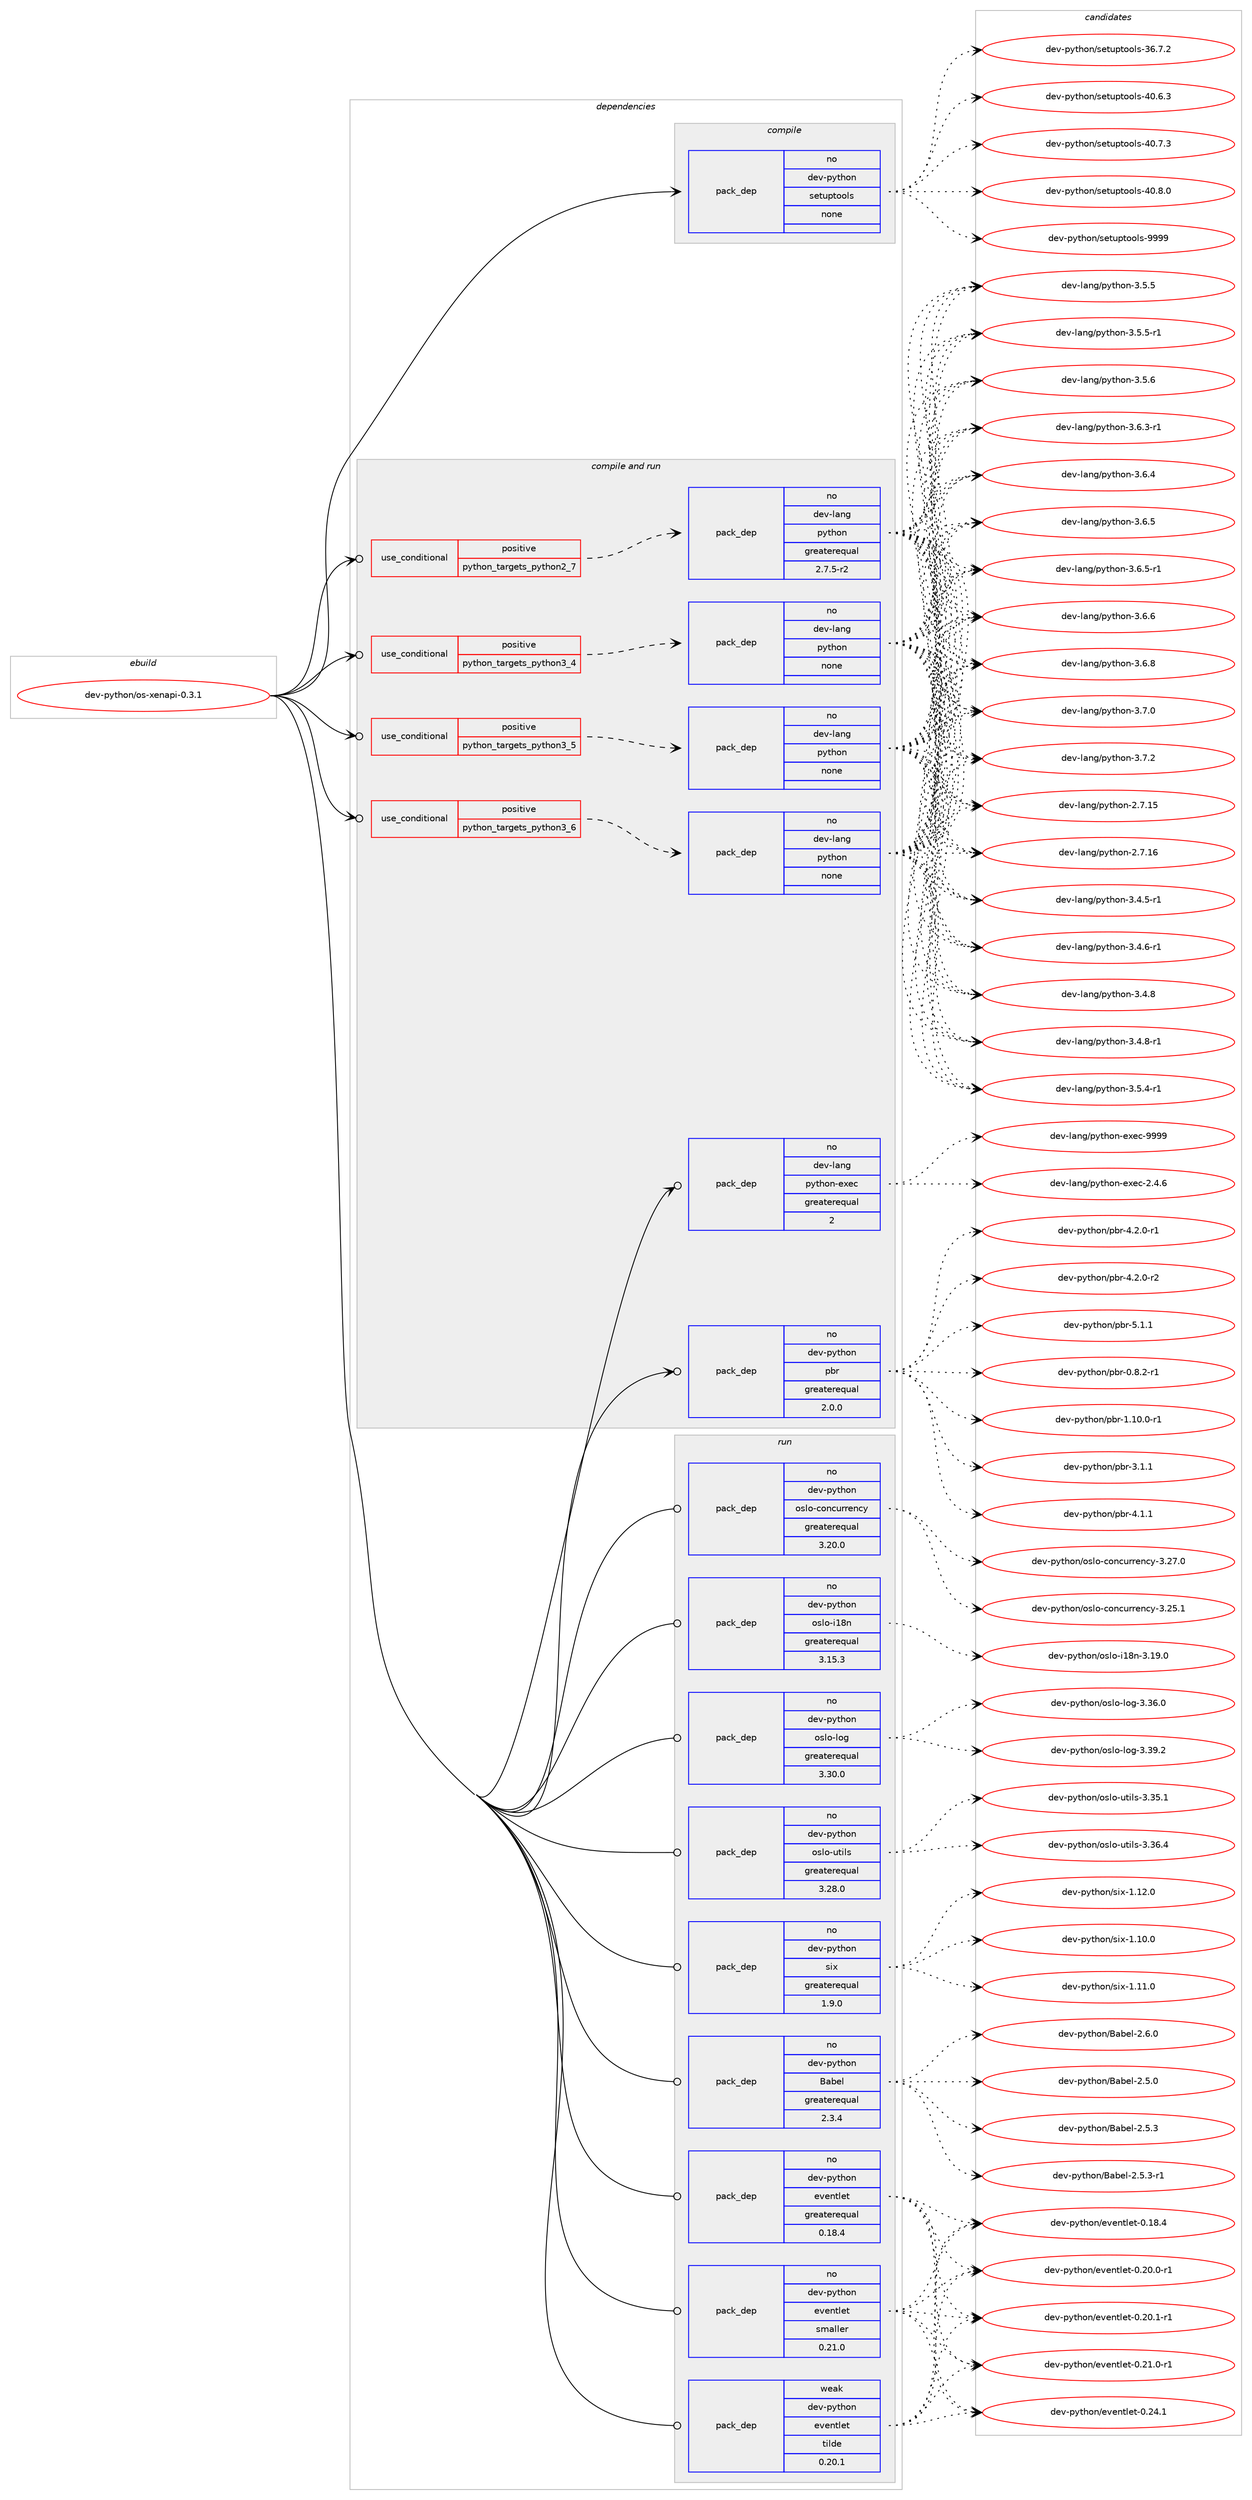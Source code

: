digraph prolog {

# *************
# Graph options
# *************

newrank=true;
concentrate=true;
compound=true;
graph [rankdir=LR,fontname=Helvetica,fontsize=10,ranksep=1.5];#, ranksep=2.5, nodesep=0.2];
edge  [arrowhead=vee];
node  [fontname=Helvetica,fontsize=10];

# **********
# The ebuild
# **********

subgraph cluster_leftcol {
color=gray;
rank=same;
label=<<i>ebuild</i>>;
id [label="dev-python/os-xenapi-0.3.1", color=red, width=4, href="../dev-python/os-xenapi-0.3.1.svg"];
}

# ****************
# The dependencies
# ****************

subgraph cluster_midcol {
color=gray;
label=<<i>dependencies</i>>;
subgraph cluster_compile {
fillcolor="#eeeeee";
style=filled;
label=<<i>compile</i>>;
subgraph pack1020521 {
dependency1422450 [label=<<TABLE BORDER="0" CELLBORDER="1" CELLSPACING="0" CELLPADDING="4" WIDTH="220"><TR><TD ROWSPAN="6" CELLPADDING="30">pack_dep</TD></TR><TR><TD WIDTH="110">no</TD></TR><TR><TD>dev-python</TD></TR><TR><TD>setuptools</TD></TR><TR><TD>none</TD></TR><TR><TD></TD></TR></TABLE>>, shape=none, color=blue];
}
id:e -> dependency1422450:w [weight=20,style="solid",arrowhead="vee"];
}
subgraph cluster_compileandrun {
fillcolor="#eeeeee";
style=filled;
label=<<i>compile and run</i>>;
subgraph cond378652 {
dependency1422451 [label=<<TABLE BORDER="0" CELLBORDER="1" CELLSPACING="0" CELLPADDING="4"><TR><TD ROWSPAN="3" CELLPADDING="10">use_conditional</TD></TR><TR><TD>positive</TD></TR><TR><TD>python_targets_python2_7</TD></TR></TABLE>>, shape=none, color=red];
subgraph pack1020522 {
dependency1422452 [label=<<TABLE BORDER="0" CELLBORDER="1" CELLSPACING="0" CELLPADDING="4" WIDTH="220"><TR><TD ROWSPAN="6" CELLPADDING="30">pack_dep</TD></TR><TR><TD WIDTH="110">no</TD></TR><TR><TD>dev-lang</TD></TR><TR><TD>python</TD></TR><TR><TD>greaterequal</TD></TR><TR><TD>2.7.5-r2</TD></TR></TABLE>>, shape=none, color=blue];
}
dependency1422451:e -> dependency1422452:w [weight=20,style="dashed",arrowhead="vee"];
}
id:e -> dependency1422451:w [weight=20,style="solid",arrowhead="odotvee"];
subgraph cond378653 {
dependency1422453 [label=<<TABLE BORDER="0" CELLBORDER="1" CELLSPACING="0" CELLPADDING="4"><TR><TD ROWSPAN="3" CELLPADDING="10">use_conditional</TD></TR><TR><TD>positive</TD></TR><TR><TD>python_targets_python3_4</TD></TR></TABLE>>, shape=none, color=red];
subgraph pack1020523 {
dependency1422454 [label=<<TABLE BORDER="0" CELLBORDER="1" CELLSPACING="0" CELLPADDING="4" WIDTH="220"><TR><TD ROWSPAN="6" CELLPADDING="30">pack_dep</TD></TR><TR><TD WIDTH="110">no</TD></TR><TR><TD>dev-lang</TD></TR><TR><TD>python</TD></TR><TR><TD>none</TD></TR><TR><TD></TD></TR></TABLE>>, shape=none, color=blue];
}
dependency1422453:e -> dependency1422454:w [weight=20,style="dashed",arrowhead="vee"];
}
id:e -> dependency1422453:w [weight=20,style="solid",arrowhead="odotvee"];
subgraph cond378654 {
dependency1422455 [label=<<TABLE BORDER="0" CELLBORDER="1" CELLSPACING="0" CELLPADDING="4"><TR><TD ROWSPAN="3" CELLPADDING="10">use_conditional</TD></TR><TR><TD>positive</TD></TR><TR><TD>python_targets_python3_5</TD></TR></TABLE>>, shape=none, color=red];
subgraph pack1020524 {
dependency1422456 [label=<<TABLE BORDER="0" CELLBORDER="1" CELLSPACING="0" CELLPADDING="4" WIDTH="220"><TR><TD ROWSPAN="6" CELLPADDING="30">pack_dep</TD></TR><TR><TD WIDTH="110">no</TD></TR><TR><TD>dev-lang</TD></TR><TR><TD>python</TD></TR><TR><TD>none</TD></TR><TR><TD></TD></TR></TABLE>>, shape=none, color=blue];
}
dependency1422455:e -> dependency1422456:w [weight=20,style="dashed",arrowhead="vee"];
}
id:e -> dependency1422455:w [weight=20,style="solid",arrowhead="odotvee"];
subgraph cond378655 {
dependency1422457 [label=<<TABLE BORDER="0" CELLBORDER="1" CELLSPACING="0" CELLPADDING="4"><TR><TD ROWSPAN="3" CELLPADDING="10">use_conditional</TD></TR><TR><TD>positive</TD></TR><TR><TD>python_targets_python3_6</TD></TR></TABLE>>, shape=none, color=red];
subgraph pack1020525 {
dependency1422458 [label=<<TABLE BORDER="0" CELLBORDER="1" CELLSPACING="0" CELLPADDING="4" WIDTH="220"><TR><TD ROWSPAN="6" CELLPADDING="30">pack_dep</TD></TR><TR><TD WIDTH="110">no</TD></TR><TR><TD>dev-lang</TD></TR><TR><TD>python</TD></TR><TR><TD>none</TD></TR><TR><TD></TD></TR></TABLE>>, shape=none, color=blue];
}
dependency1422457:e -> dependency1422458:w [weight=20,style="dashed",arrowhead="vee"];
}
id:e -> dependency1422457:w [weight=20,style="solid",arrowhead="odotvee"];
subgraph pack1020526 {
dependency1422459 [label=<<TABLE BORDER="0" CELLBORDER="1" CELLSPACING="0" CELLPADDING="4" WIDTH="220"><TR><TD ROWSPAN="6" CELLPADDING="30">pack_dep</TD></TR><TR><TD WIDTH="110">no</TD></TR><TR><TD>dev-lang</TD></TR><TR><TD>python-exec</TD></TR><TR><TD>greaterequal</TD></TR><TR><TD>2</TD></TR></TABLE>>, shape=none, color=blue];
}
id:e -> dependency1422459:w [weight=20,style="solid",arrowhead="odotvee"];
subgraph pack1020527 {
dependency1422460 [label=<<TABLE BORDER="0" CELLBORDER="1" CELLSPACING="0" CELLPADDING="4" WIDTH="220"><TR><TD ROWSPAN="6" CELLPADDING="30">pack_dep</TD></TR><TR><TD WIDTH="110">no</TD></TR><TR><TD>dev-python</TD></TR><TR><TD>pbr</TD></TR><TR><TD>greaterequal</TD></TR><TR><TD>2.0.0</TD></TR></TABLE>>, shape=none, color=blue];
}
id:e -> dependency1422460:w [weight=20,style="solid",arrowhead="odotvee"];
}
subgraph cluster_run {
fillcolor="#eeeeee";
style=filled;
label=<<i>run</i>>;
subgraph pack1020528 {
dependency1422461 [label=<<TABLE BORDER="0" CELLBORDER="1" CELLSPACING="0" CELLPADDING="4" WIDTH="220"><TR><TD ROWSPAN="6" CELLPADDING="30">pack_dep</TD></TR><TR><TD WIDTH="110">no</TD></TR><TR><TD>dev-python</TD></TR><TR><TD>Babel</TD></TR><TR><TD>greaterequal</TD></TR><TR><TD>2.3.4</TD></TR></TABLE>>, shape=none, color=blue];
}
id:e -> dependency1422461:w [weight=20,style="solid",arrowhead="odot"];
subgraph pack1020529 {
dependency1422462 [label=<<TABLE BORDER="0" CELLBORDER="1" CELLSPACING="0" CELLPADDING="4" WIDTH="220"><TR><TD ROWSPAN="6" CELLPADDING="30">pack_dep</TD></TR><TR><TD WIDTH="110">no</TD></TR><TR><TD>dev-python</TD></TR><TR><TD>eventlet</TD></TR><TR><TD>greaterequal</TD></TR><TR><TD>0.18.4</TD></TR></TABLE>>, shape=none, color=blue];
}
id:e -> dependency1422462:w [weight=20,style="solid",arrowhead="odot"];
subgraph pack1020530 {
dependency1422463 [label=<<TABLE BORDER="0" CELLBORDER="1" CELLSPACING="0" CELLPADDING="4" WIDTH="220"><TR><TD ROWSPAN="6" CELLPADDING="30">pack_dep</TD></TR><TR><TD WIDTH="110">no</TD></TR><TR><TD>dev-python</TD></TR><TR><TD>eventlet</TD></TR><TR><TD>smaller</TD></TR><TR><TD>0.21.0</TD></TR></TABLE>>, shape=none, color=blue];
}
id:e -> dependency1422463:w [weight=20,style="solid",arrowhead="odot"];
subgraph pack1020531 {
dependency1422464 [label=<<TABLE BORDER="0" CELLBORDER="1" CELLSPACING="0" CELLPADDING="4" WIDTH="220"><TR><TD ROWSPAN="6" CELLPADDING="30">pack_dep</TD></TR><TR><TD WIDTH="110">no</TD></TR><TR><TD>dev-python</TD></TR><TR><TD>oslo-concurrency</TD></TR><TR><TD>greaterequal</TD></TR><TR><TD>3.20.0</TD></TR></TABLE>>, shape=none, color=blue];
}
id:e -> dependency1422464:w [weight=20,style="solid",arrowhead="odot"];
subgraph pack1020532 {
dependency1422465 [label=<<TABLE BORDER="0" CELLBORDER="1" CELLSPACING="0" CELLPADDING="4" WIDTH="220"><TR><TD ROWSPAN="6" CELLPADDING="30">pack_dep</TD></TR><TR><TD WIDTH="110">no</TD></TR><TR><TD>dev-python</TD></TR><TR><TD>oslo-i18n</TD></TR><TR><TD>greaterequal</TD></TR><TR><TD>3.15.3</TD></TR></TABLE>>, shape=none, color=blue];
}
id:e -> dependency1422465:w [weight=20,style="solid",arrowhead="odot"];
subgraph pack1020533 {
dependency1422466 [label=<<TABLE BORDER="0" CELLBORDER="1" CELLSPACING="0" CELLPADDING="4" WIDTH="220"><TR><TD ROWSPAN="6" CELLPADDING="30">pack_dep</TD></TR><TR><TD WIDTH="110">no</TD></TR><TR><TD>dev-python</TD></TR><TR><TD>oslo-log</TD></TR><TR><TD>greaterequal</TD></TR><TR><TD>3.30.0</TD></TR></TABLE>>, shape=none, color=blue];
}
id:e -> dependency1422466:w [weight=20,style="solid",arrowhead="odot"];
subgraph pack1020534 {
dependency1422467 [label=<<TABLE BORDER="0" CELLBORDER="1" CELLSPACING="0" CELLPADDING="4" WIDTH="220"><TR><TD ROWSPAN="6" CELLPADDING="30">pack_dep</TD></TR><TR><TD WIDTH="110">no</TD></TR><TR><TD>dev-python</TD></TR><TR><TD>oslo-utils</TD></TR><TR><TD>greaterequal</TD></TR><TR><TD>3.28.0</TD></TR></TABLE>>, shape=none, color=blue];
}
id:e -> dependency1422467:w [weight=20,style="solid",arrowhead="odot"];
subgraph pack1020535 {
dependency1422468 [label=<<TABLE BORDER="0" CELLBORDER="1" CELLSPACING="0" CELLPADDING="4" WIDTH="220"><TR><TD ROWSPAN="6" CELLPADDING="30">pack_dep</TD></TR><TR><TD WIDTH="110">no</TD></TR><TR><TD>dev-python</TD></TR><TR><TD>six</TD></TR><TR><TD>greaterequal</TD></TR><TR><TD>1.9.0</TD></TR></TABLE>>, shape=none, color=blue];
}
id:e -> dependency1422468:w [weight=20,style="solid",arrowhead="odot"];
subgraph pack1020536 {
dependency1422469 [label=<<TABLE BORDER="0" CELLBORDER="1" CELLSPACING="0" CELLPADDING="4" WIDTH="220"><TR><TD ROWSPAN="6" CELLPADDING="30">pack_dep</TD></TR><TR><TD WIDTH="110">weak</TD></TR><TR><TD>dev-python</TD></TR><TR><TD>eventlet</TD></TR><TR><TD>tilde</TD></TR><TR><TD>0.20.1</TD></TR></TABLE>>, shape=none, color=blue];
}
id:e -> dependency1422469:w [weight=20,style="solid",arrowhead="odot"];
}
}

# **************
# The candidates
# **************

subgraph cluster_choices {
rank=same;
color=gray;
label=<<i>candidates</i>>;

subgraph choice1020521 {
color=black;
nodesep=1;
choice100101118451121211161041111104711510111611711211611111110811545515446554650 [label="dev-python/setuptools-36.7.2", color=red, width=4,href="../dev-python/setuptools-36.7.2.svg"];
choice100101118451121211161041111104711510111611711211611111110811545524846544651 [label="dev-python/setuptools-40.6.3", color=red, width=4,href="../dev-python/setuptools-40.6.3.svg"];
choice100101118451121211161041111104711510111611711211611111110811545524846554651 [label="dev-python/setuptools-40.7.3", color=red, width=4,href="../dev-python/setuptools-40.7.3.svg"];
choice100101118451121211161041111104711510111611711211611111110811545524846564648 [label="dev-python/setuptools-40.8.0", color=red, width=4,href="../dev-python/setuptools-40.8.0.svg"];
choice10010111845112121116104111110471151011161171121161111111081154557575757 [label="dev-python/setuptools-9999", color=red, width=4,href="../dev-python/setuptools-9999.svg"];
dependency1422450:e -> choice100101118451121211161041111104711510111611711211611111110811545515446554650:w [style=dotted,weight="100"];
dependency1422450:e -> choice100101118451121211161041111104711510111611711211611111110811545524846544651:w [style=dotted,weight="100"];
dependency1422450:e -> choice100101118451121211161041111104711510111611711211611111110811545524846554651:w [style=dotted,weight="100"];
dependency1422450:e -> choice100101118451121211161041111104711510111611711211611111110811545524846564648:w [style=dotted,weight="100"];
dependency1422450:e -> choice10010111845112121116104111110471151011161171121161111111081154557575757:w [style=dotted,weight="100"];
}
subgraph choice1020522 {
color=black;
nodesep=1;
choice10010111845108971101034711212111610411111045504655464953 [label="dev-lang/python-2.7.15", color=red, width=4,href="../dev-lang/python-2.7.15.svg"];
choice10010111845108971101034711212111610411111045504655464954 [label="dev-lang/python-2.7.16", color=red, width=4,href="../dev-lang/python-2.7.16.svg"];
choice1001011184510897110103471121211161041111104551465246534511449 [label="dev-lang/python-3.4.5-r1", color=red, width=4,href="../dev-lang/python-3.4.5-r1.svg"];
choice1001011184510897110103471121211161041111104551465246544511449 [label="dev-lang/python-3.4.6-r1", color=red, width=4,href="../dev-lang/python-3.4.6-r1.svg"];
choice100101118451089711010347112121116104111110455146524656 [label="dev-lang/python-3.4.8", color=red, width=4,href="../dev-lang/python-3.4.8.svg"];
choice1001011184510897110103471121211161041111104551465246564511449 [label="dev-lang/python-3.4.8-r1", color=red, width=4,href="../dev-lang/python-3.4.8-r1.svg"];
choice1001011184510897110103471121211161041111104551465346524511449 [label="dev-lang/python-3.5.4-r1", color=red, width=4,href="../dev-lang/python-3.5.4-r1.svg"];
choice100101118451089711010347112121116104111110455146534653 [label="dev-lang/python-3.5.5", color=red, width=4,href="../dev-lang/python-3.5.5.svg"];
choice1001011184510897110103471121211161041111104551465346534511449 [label="dev-lang/python-3.5.5-r1", color=red, width=4,href="../dev-lang/python-3.5.5-r1.svg"];
choice100101118451089711010347112121116104111110455146534654 [label="dev-lang/python-3.5.6", color=red, width=4,href="../dev-lang/python-3.5.6.svg"];
choice1001011184510897110103471121211161041111104551465446514511449 [label="dev-lang/python-3.6.3-r1", color=red, width=4,href="../dev-lang/python-3.6.3-r1.svg"];
choice100101118451089711010347112121116104111110455146544652 [label="dev-lang/python-3.6.4", color=red, width=4,href="../dev-lang/python-3.6.4.svg"];
choice100101118451089711010347112121116104111110455146544653 [label="dev-lang/python-3.6.5", color=red, width=4,href="../dev-lang/python-3.6.5.svg"];
choice1001011184510897110103471121211161041111104551465446534511449 [label="dev-lang/python-3.6.5-r1", color=red, width=4,href="../dev-lang/python-3.6.5-r1.svg"];
choice100101118451089711010347112121116104111110455146544654 [label="dev-lang/python-3.6.6", color=red, width=4,href="../dev-lang/python-3.6.6.svg"];
choice100101118451089711010347112121116104111110455146544656 [label="dev-lang/python-3.6.8", color=red, width=4,href="../dev-lang/python-3.6.8.svg"];
choice100101118451089711010347112121116104111110455146554648 [label="dev-lang/python-3.7.0", color=red, width=4,href="../dev-lang/python-3.7.0.svg"];
choice100101118451089711010347112121116104111110455146554650 [label="dev-lang/python-3.7.2", color=red, width=4,href="../dev-lang/python-3.7.2.svg"];
dependency1422452:e -> choice10010111845108971101034711212111610411111045504655464953:w [style=dotted,weight="100"];
dependency1422452:e -> choice10010111845108971101034711212111610411111045504655464954:w [style=dotted,weight="100"];
dependency1422452:e -> choice1001011184510897110103471121211161041111104551465246534511449:w [style=dotted,weight="100"];
dependency1422452:e -> choice1001011184510897110103471121211161041111104551465246544511449:w [style=dotted,weight="100"];
dependency1422452:e -> choice100101118451089711010347112121116104111110455146524656:w [style=dotted,weight="100"];
dependency1422452:e -> choice1001011184510897110103471121211161041111104551465246564511449:w [style=dotted,weight="100"];
dependency1422452:e -> choice1001011184510897110103471121211161041111104551465346524511449:w [style=dotted,weight="100"];
dependency1422452:e -> choice100101118451089711010347112121116104111110455146534653:w [style=dotted,weight="100"];
dependency1422452:e -> choice1001011184510897110103471121211161041111104551465346534511449:w [style=dotted,weight="100"];
dependency1422452:e -> choice100101118451089711010347112121116104111110455146534654:w [style=dotted,weight="100"];
dependency1422452:e -> choice1001011184510897110103471121211161041111104551465446514511449:w [style=dotted,weight="100"];
dependency1422452:e -> choice100101118451089711010347112121116104111110455146544652:w [style=dotted,weight="100"];
dependency1422452:e -> choice100101118451089711010347112121116104111110455146544653:w [style=dotted,weight="100"];
dependency1422452:e -> choice1001011184510897110103471121211161041111104551465446534511449:w [style=dotted,weight="100"];
dependency1422452:e -> choice100101118451089711010347112121116104111110455146544654:w [style=dotted,weight="100"];
dependency1422452:e -> choice100101118451089711010347112121116104111110455146544656:w [style=dotted,weight="100"];
dependency1422452:e -> choice100101118451089711010347112121116104111110455146554648:w [style=dotted,weight="100"];
dependency1422452:e -> choice100101118451089711010347112121116104111110455146554650:w [style=dotted,weight="100"];
}
subgraph choice1020523 {
color=black;
nodesep=1;
choice10010111845108971101034711212111610411111045504655464953 [label="dev-lang/python-2.7.15", color=red, width=4,href="../dev-lang/python-2.7.15.svg"];
choice10010111845108971101034711212111610411111045504655464954 [label="dev-lang/python-2.7.16", color=red, width=4,href="../dev-lang/python-2.7.16.svg"];
choice1001011184510897110103471121211161041111104551465246534511449 [label="dev-lang/python-3.4.5-r1", color=red, width=4,href="../dev-lang/python-3.4.5-r1.svg"];
choice1001011184510897110103471121211161041111104551465246544511449 [label="dev-lang/python-3.4.6-r1", color=red, width=4,href="../dev-lang/python-3.4.6-r1.svg"];
choice100101118451089711010347112121116104111110455146524656 [label="dev-lang/python-3.4.8", color=red, width=4,href="../dev-lang/python-3.4.8.svg"];
choice1001011184510897110103471121211161041111104551465246564511449 [label="dev-lang/python-3.4.8-r1", color=red, width=4,href="../dev-lang/python-3.4.8-r1.svg"];
choice1001011184510897110103471121211161041111104551465346524511449 [label="dev-lang/python-3.5.4-r1", color=red, width=4,href="../dev-lang/python-3.5.4-r1.svg"];
choice100101118451089711010347112121116104111110455146534653 [label="dev-lang/python-3.5.5", color=red, width=4,href="../dev-lang/python-3.5.5.svg"];
choice1001011184510897110103471121211161041111104551465346534511449 [label="dev-lang/python-3.5.5-r1", color=red, width=4,href="../dev-lang/python-3.5.5-r1.svg"];
choice100101118451089711010347112121116104111110455146534654 [label="dev-lang/python-3.5.6", color=red, width=4,href="../dev-lang/python-3.5.6.svg"];
choice1001011184510897110103471121211161041111104551465446514511449 [label="dev-lang/python-3.6.3-r1", color=red, width=4,href="../dev-lang/python-3.6.3-r1.svg"];
choice100101118451089711010347112121116104111110455146544652 [label="dev-lang/python-3.6.4", color=red, width=4,href="../dev-lang/python-3.6.4.svg"];
choice100101118451089711010347112121116104111110455146544653 [label="dev-lang/python-3.6.5", color=red, width=4,href="../dev-lang/python-3.6.5.svg"];
choice1001011184510897110103471121211161041111104551465446534511449 [label="dev-lang/python-3.6.5-r1", color=red, width=4,href="../dev-lang/python-3.6.5-r1.svg"];
choice100101118451089711010347112121116104111110455146544654 [label="dev-lang/python-3.6.6", color=red, width=4,href="../dev-lang/python-3.6.6.svg"];
choice100101118451089711010347112121116104111110455146544656 [label="dev-lang/python-3.6.8", color=red, width=4,href="../dev-lang/python-3.6.8.svg"];
choice100101118451089711010347112121116104111110455146554648 [label="dev-lang/python-3.7.0", color=red, width=4,href="../dev-lang/python-3.7.0.svg"];
choice100101118451089711010347112121116104111110455146554650 [label="dev-lang/python-3.7.2", color=red, width=4,href="../dev-lang/python-3.7.2.svg"];
dependency1422454:e -> choice10010111845108971101034711212111610411111045504655464953:w [style=dotted,weight="100"];
dependency1422454:e -> choice10010111845108971101034711212111610411111045504655464954:w [style=dotted,weight="100"];
dependency1422454:e -> choice1001011184510897110103471121211161041111104551465246534511449:w [style=dotted,weight="100"];
dependency1422454:e -> choice1001011184510897110103471121211161041111104551465246544511449:w [style=dotted,weight="100"];
dependency1422454:e -> choice100101118451089711010347112121116104111110455146524656:w [style=dotted,weight="100"];
dependency1422454:e -> choice1001011184510897110103471121211161041111104551465246564511449:w [style=dotted,weight="100"];
dependency1422454:e -> choice1001011184510897110103471121211161041111104551465346524511449:w [style=dotted,weight="100"];
dependency1422454:e -> choice100101118451089711010347112121116104111110455146534653:w [style=dotted,weight="100"];
dependency1422454:e -> choice1001011184510897110103471121211161041111104551465346534511449:w [style=dotted,weight="100"];
dependency1422454:e -> choice100101118451089711010347112121116104111110455146534654:w [style=dotted,weight="100"];
dependency1422454:e -> choice1001011184510897110103471121211161041111104551465446514511449:w [style=dotted,weight="100"];
dependency1422454:e -> choice100101118451089711010347112121116104111110455146544652:w [style=dotted,weight="100"];
dependency1422454:e -> choice100101118451089711010347112121116104111110455146544653:w [style=dotted,weight="100"];
dependency1422454:e -> choice1001011184510897110103471121211161041111104551465446534511449:w [style=dotted,weight="100"];
dependency1422454:e -> choice100101118451089711010347112121116104111110455146544654:w [style=dotted,weight="100"];
dependency1422454:e -> choice100101118451089711010347112121116104111110455146544656:w [style=dotted,weight="100"];
dependency1422454:e -> choice100101118451089711010347112121116104111110455146554648:w [style=dotted,weight="100"];
dependency1422454:e -> choice100101118451089711010347112121116104111110455146554650:w [style=dotted,weight="100"];
}
subgraph choice1020524 {
color=black;
nodesep=1;
choice10010111845108971101034711212111610411111045504655464953 [label="dev-lang/python-2.7.15", color=red, width=4,href="../dev-lang/python-2.7.15.svg"];
choice10010111845108971101034711212111610411111045504655464954 [label="dev-lang/python-2.7.16", color=red, width=4,href="../dev-lang/python-2.7.16.svg"];
choice1001011184510897110103471121211161041111104551465246534511449 [label="dev-lang/python-3.4.5-r1", color=red, width=4,href="../dev-lang/python-3.4.5-r1.svg"];
choice1001011184510897110103471121211161041111104551465246544511449 [label="dev-lang/python-3.4.6-r1", color=red, width=4,href="../dev-lang/python-3.4.6-r1.svg"];
choice100101118451089711010347112121116104111110455146524656 [label="dev-lang/python-3.4.8", color=red, width=4,href="../dev-lang/python-3.4.8.svg"];
choice1001011184510897110103471121211161041111104551465246564511449 [label="dev-lang/python-3.4.8-r1", color=red, width=4,href="../dev-lang/python-3.4.8-r1.svg"];
choice1001011184510897110103471121211161041111104551465346524511449 [label="dev-lang/python-3.5.4-r1", color=red, width=4,href="../dev-lang/python-3.5.4-r1.svg"];
choice100101118451089711010347112121116104111110455146534653 [label="dev-lang/python-3.5.5", color=red, width=4,href="../dev-lang/python-3.5.5.svg"];
choice1001011184510897110103471121211161041111104551465346534511449 [label="dev-lang/python-3.5.5-r1", color=red, width=4,href="../dev-lang/python-3.5.5-r1.svg"];
choice100101118451089711010347112121116104111110455146534654 [label="dev-lang/python-3.5.6", color=red, width=4,href="../dev-lang/python-3.5.6.svg"];
choice1001011184510897110103471121211161041111104551465446514511449 [label="dev-lang/python-3.6.3-r1", color=red, width=4,href="../dev-lang/python-3.6.3-r1.svg"];
choice100101118451089711010347112121116104111110455146544652 [label="dev-lang/python-3.6.4", color=red, width=4,href="../dev-lang/python-3.6.4.svg"];
choice100101118451089711010347112121116104111110455146544653 [label="dev-lang/python-3.6.5", color=red, width=4,href="../dev-lang/python-3.6.5.svg"];
choice1001011184510897110103471121211161041111104551465446534511449 [label="dev-lang/python-3.6.5-r1", color=red, width=4,href="../dev-lang/python-3.6.5-r1.svg"];
choice100101118451089711010347112121116104111110455146544654 [label="dev-lang/python-3.6.6", color=red, width=4,href="../dev-lang/python-3.6.6.svg"];
choice100101118451089711010347112121116104111110455146544656 [label="dev-lang/python-3.6.8", color=red, width=4,href="../dev-lang/python-3.6.8.svg"];
choice100101118451089711010347112121116104111110455146554648 [label="dev-lang/python-3.7.0", color=red, width=4,href="../dev-lang/python-3.7.0.svg"];
choice100101118451089711010347112121116104111110455146554650 [label="dev-lang/python-3.7.2", color=red, width=4,href="../dev-lang/python-3.7.2.svg"];
dependency1422456:e -> choice10010111845108971101034711212111610411111045504655464953:w [style=dotted,weight="100"];
dependency1422456:e -> choice10010111845108971101034711212111610411111045504655464954:w [style=dotted,weight="100"];
dependency1422456:e -> choice1001011184510897110103471121211161041111104551465246534511449:w [style=dotted,weight="100"];
dependency1422456:e -> choice1001011184510897110103471121211161041111104551465246544511449:w [style=dotted,weight="100"];
dependency1422456:e -> choice100101118451089711010347112121116104111110455146524656:w [style=dotted,weight="100"];
dependency1422456:e -> choice1001011184510897110103471121211161041111104551465246564511449:w [style=dotted,weight="100"];
dependency1422456:e -> choice1001011184510897110103471121211161041111104551465346524511449:w [style=dotted,weight="100"];
dependency1422456:e -> choice100101118451089711010347112121116104111110455146534653:w [style=dotted,weight="100"];
dependency1422456:e -> choice1001011184510897110103471121211161041111104551465346534511449:w [style=dotted,weight="100"];
dependency1422456:e -> choice100101118451089711010347112121116104111110455146534654:w [style=dotted,weight="100"];
dependency1422456:e -> choice1001011184510897110103471121211161041111104551465446514511449:w [style=dotted,weight="100"];
dependency1422456:e -> choice100101118451089711010347112121116104111110455146544652:w [style=dotted,weight="100"];
dependency1422456:e -> choice100101118451089711010347112121116104111110455146544653:w [style=dotted,weight="100"];
dependency1422456:e -> choice1001011184510897110103471121211161041111104551465446534511449:w [style=dotted,weight="100"];
dependency1422456:e -> choice100101118451089711010347112121116104111110455146544654:w [style=dotted,weight="100"];
dependency1422456:e -> choice100101118451089711010347112121116104111110455146544656:w [style=dotted,weight="100"];
dependency1422456:e -> choice100101118451089711010347112121116104111110455146554648:w [style=dotted,weight="100"];
dependency1422456:e -> choice100101118451089711010347112121116104111110455146554650:w [style=dotted,weight="100"];
}
subgraph choice1020525 {
color=black;
nodesep=1;
choice10010111845108971101034711212111610411111045504655464953 [label="dev-lang/python-2.7.15", color=red, width=4,href="../dev-lang/python-2.7.15.svg"];
choice10010111845108971101034711212111610411111045504655464954 [label="dev-lang/python-2.7.16", color=red, width=4,href="../dev-lang/python-2.7.16.svg"];
choice1001011184510897110103471121211161041111104551465246534511449 [label="dev-lang/python-3.4.5-r1", color=red, width=4,href="../dev-lang/python-3.4.5-r1.svg"];
choice1001011184510897110103471121211161041111104551465246544511449 [label="dev-lang/python-3.4.6-r1", color=red, width=4,href="../dev-lang/python-3.4.6-r1.svg"];
choice100101118451089711010347112121116104111110455146524656 [label="dev-lang/python-3.4.8", color=red, width=4,href="../dev-lang/python-3.4.8.svg"];
choice1001011184510897110103471121211161041111104551465246564511449 [label="dev-lang/python-3.4.8-r1", color=red, width=4,href="../dev-lang/python-3.4.8-r1.svg"];
choice1001011184510897110103471121211161041111104551465346524511449 [label="dev-lang/python-3.5.4-r1", color=red, width=4,href="../dev-lang/python-3.5.4-r1.svg"];
choice100101118451089711010347112121116104111110455146534653 [label="dev-lang/python-3.5.5", color=red, width=4,href="../dev-lang/python-3.5.5.svg"];
choice1001011184510897110103471121211161041111104551465346534511449 [label="dev-lang/python-3.5.5-r1", color=red, width=4,href="../dev-lang/python-3.5.5-r1.svg"];
choice100101118451089711010347112121116104111110455146534654 [label="dev-lang/python-3.5.6", color=red, width=4,href="../dev-lang/python-3.5.6.svg"];
choice1001011184510897110103471121211161041111104551465446514511449 [label="dev-lang/python-3.6.3-r1", color=red, width=4,href="../dev-lang/python-3.6.3-r1.svg"];
choice100101118451089711010347112121116104111110455146544652 [label="dev-lang/python-3.6.4", color=red, width=4,href="../dev-lang/python-3.6.4.svg"];
choice100101118451089711010347112121116104111110455146544653 [label="dev-lang/python-3.6.5", color=red, width=4,href="../dev-lang/python-3.6.5.svg"];
choice1001011184510897110103471121211161041111104551465446534511449 [label="dev-lang/python-3.6.5-r1", color=red, width=4,href="../dev-lang/python-3.6.5-r1.svg"];
choice100101118451089711010347112121116104111110455146544654 [label="dev-lang/python-3.6.6", color=red, width=4,href="../dev-lang/python-3.6.6.svg"];
choice100101118451089711010347112121116104111110455146544656 [label="dev-lang/python-3.6.8", color=red, width=4,href="../dev-lang/python-3.6.8.svg"];
choice100101118451089711010347112121116104111110455146554648 [label="dev-lang/python-3.7.0", color=red, width=4,href="../dev-lang/python-3.7.0.svg"];
choice100101118451089711010347112121116104111110455146554650 [label="dev-lang/python-3.7.2", color=red, width=4,href="../dev-lang/python-3.7.2.svg"];
dependency1422458:e -> choice10010111845108971101034711212111610411111045504655464953:w [style=dotted,weight="100"];
dependency1422458:e -> choice10010111845108971101034711212111610411111045504655464954:w [style=dotted,weight="100"];
dependency1422458:e -> choice1001011184510897110103471121211161041111104551465246534511449:w [style=dotted,weight="100"];
dependency1422458:e -> choice1001011184510897110103471121211161041111104551465246544511449:w [style=dotted,weight="100"];
dependency1422458:e -> choice100101118451089711010347112121116104111110455146524656:w [style=dotted,weight="100"];
dependency1422458:e -> choice1001011184510897110103471121211161041111104551465246564511449:w [style=dotted,weight="100"];
dependency1422458:e -> choice1001011184510897110103471121211161041111104551465346524511449:w [style=dotted,weight="100"];
dependency1422458:e -> choice100101118451089711010347112121116104111110455146534653:w [style=dotted,weight="100"];
dependency1422458:e -> choice1001011184510897110103471121211161041111104551465346534511449:w [style=dotted,weight="100"];
dependency1422458:e -> choice100101118451089711010347112121116104111110455146534654:w [style=dotted,weight="100"];
dependency1422458:e -> choice1001011184510897110103471121211161041111104551465446514511449:w [style=dotted,weight="100"];
dependency1422458:e -> choice100101118451089711010347112121116104111110455146544652:w [style=dotted,weight="100"];
dependency1422458:e -> choice100101118451089711010347112121116104111110455146544653:w [style=dotted,weight="100"];
dependency1422458:e -> choice1001011184510897110103471121211161041111104551465446534511449:w [style=dotted,weight="100"];
dependency1422458:e -> choice100101118451089711010347112121116104111110455146544654:w [style=dotted,weight="100"];
dependency1422458:e -> choice100101118451089711010347112121116104111110455146544656:w [style=dotted,weight="100"];
dependency1422458:e -> choice100101118451089711010347112121116104111110455146554648:w [style=dotted,weight="100"];
dependency1422458:e -> choice100101118451089711010347112121116104111110455146554650:w [style=dotted,weight="100"];
}
subgraph choice1020526 {
color=black;
nodesep=1;
choice1001011184510897110103471121211161041111104510112010199455046524654 [label="dev-lang/python-exec-2.4.6", color=red, width=4,href="../dev-lang/python-exec-2.4.6.svg"];
choice10010111845108971101034711212111610411111045101120101994557575757 [label="dev-lang/python-exec-9999", color=red, width=4,href="../dev-lang/python-exec-9999.svg"];
dependency1422459:e -> choice1001011184510897110103471121211161041111104510112010199455046524654:w [style=dotted,weight="100"];
dependency1422459:e -> choice10010111845108971101034711212111610411111045101120101994557575757:w [style=dotted,weight="100"];
}
subgraph choice1020527 {
color=black;
nodesep=1;
choice1001011184511212111610411111047112981144548465646504511449 [label="dev-python/pbr-0.8.2-r1", color=red, width=4,href="../dev-python/pbr-0.8.2-r1.svg"];
choice100101118451121211161041111104711298114454946494846484511449 [label="dev-python/pbr-1.10.0-r1", color=red, width=4,href="../dev-python/pbr-1.10.0-r1.svg"];
choice100101118451121211161041111104711298114455146494649 [label="dev-python/pbr-3.1.1", color=red, width=4,href="../dev-python/pbr-3.1.1.svg"];
choice100101118451121211161041111104711298114455246494649 [label="dev-python/pbr-4.1.1", color=red, width=4,href="../dev-python/pbr-4.1.1.svg"];
choice1001011184511212111610411111047112981144552465046484511449 [label="dev-python/pbr-4.2.0-r1", color=red, width=4,href="../dev-python/pbr-4.2.0-r1.svg"];
choice1001011184511212111610411111047112981144552465046484511450 [label="dev-python/pbr-4.2.0-r2", color=red, width=4,href="../dev-python/pbr-4.2.0-r2.svg"];
choice100101118451121211161041111104711298114455346494649 [label="dev-python/pbr-5.1.1", color=red, width=4,href="../dev-python/pbr-5.1.1.svg"];
dependency1422460:e -> choice1001011184511212111610411111047112981144548465646504511449:w [style=dotted,weight="100"];
dependency1422460:e -> choice100101118451121211161041111104711298114454946494846484511449:w [style=dotted,weight="100"];
dependency1422460:e -> choice100101118451121211161041111104711298114455146494649:w [style=dotted,weight="100"];
dependency1422460:e -> choice100101118451121211161041111104711298114455246494649:w [style=dotted,weight="100"];
dependency1422460:e -> choice1001011184511212111610411111047112981144552465046484511449:w [style=dotted,weight="100"];
dependency1422460:e -> choice1001011184511212111610411111047112981144552465046484511450:w [style=dotted,weight="100"];
dependency1422460:e -> choice100101118451121211161041111104711298114455346494649:w [style=dotted,weight="100"];
}
subgraph choice1020528 {
color=black;
nodesep=1;
choice1001011184511212111610411111047669798101108455046534648 [label="dev-python/Babel-2.5.0", color=red, width=4,href="../dev-python/Babel-2.5.0.svg"];
choice1001011184511212111610411111047669798101108455046534651 [label="dev-python/Babel-2.5.3", color=red, width=4,href="../dev-python/Babel-2.5.3.svg"];
choice10010111845112121116104111110476697981011084550465346514511449 [label="dev-python/Babel-2.5.3-r1", color=red, width=4,href="../dev-python/Babel-2.5.3-r1.svg"];
choice1001011184511212111610411111047669798101108455046544648 [label="dev-python/Babel-2.6.0", color=red, width=4,href="../dev-python/Babel-2.6.0.svg"];
dependency1422461:e -> choice1001011184511212111610411111047669798101108455046534648:w [style=dotted,weight="100"];
dependency1422461:e -> choice1001011184511212111610411111047669798101108455046534651:w [style=dotted,weight="100"];
dependency1422461:e -> choice10010111845112121116104111110476697981011084550465346514511449:w [style=dotted,weight="100"];
dependency1422461:e -> choice1001011184511212111610411111047669798101108455046544648:w [style=dotted,weight="100"];
}
subgraph choice1020529 {
color=black;
nodesep=1;
choice100101118451121211161041111104710111810111011610810111645484649564652 [label="dev-python/eventlet-0.18.4", color=red, width=4,href="../dev-python/eventlet-0.18.4.svg"];
choice1001011184511212111610411111047101118101110116108101116454846504846484511449 [label="dev-python/eventlet-0.20.0-r1", color=red, width=4,href="../dev-python/eventlet-0.20.0-r1.svg"];
choice1001011184511212111610411111047101118101110116108101116454846504846494511449 [label="dev-python/eventlet-0.20.1-r1", color=red, width=4,href="../dev-python/eventlet-0.20.1-r1.svg"];
choice1001011184511212111610411111047101118101110116108101116454846504946484511449 [label="dev-python/eventlet-0.21.0-r1", color=red, width=4,href="../dev-python/eventlet-0.21.0-r1.svg"];
choice100101118451121211161041111104710111810111011610810111645484650524649 [label="dev-python/eventlet-0.24.1", color=red, width=4,href="../dev-python/eventlet-0.24.1.svg"];
dependency1422462:e -> choice100101118451121211161041111104710111810111011610810111645484649564652:w [style=dotted,weight="100"];
dependency1422462:e -> choice1001011184511212111610411111047101118101110116108101116454846504846484511449:w [style=dotted,weight="100"];
dependency1422462:e -> choice1001011184511212111610411111047101118101110116108101116454846504846494511449:w [style=dotted,weight="100"];
dependency1422462:e -> choice1001011184511212111610411111047101118101110116108101116454846504946484511449:w [style=dotted,weight="100"];
dependency1422462:e -> choice100101118451121211161041111104710111810111011610810111645484650524649:w [style=dotted,weight="100"];
}
subgraph choice1020530 {
color=black;
nodesep=1;
choice100101118451121211161041111104710111810111011610810111645484649564652 [label="dev-python/eventlet-0.18.4", color=red, width=4,href="../dev-python/eventlet-0.18.4.svg"];
choice1001011184511212111610411111047101118101110116108101116454846504846484511449 [label="dev-python/eventlet-0.20.0-r1", color=red, width=4,href="../dev-python/eventlet-0.20.0-r1.svg"];
choice1001011184511212111610411111047101118101110116108101116454846504846494511449 [label="dev-python/eventlet-0.20.1-r1", color=red, width=4,href="../dev-python/eventlet-0.20.1-r1.svg"];
choice1001011184511212111610411111047101118101110116108101116454846504946484511449 [label="dev-python/eventlet-0.21.0-r1", color=red, width=4,href="../dev-python/eventlet-0.21.0-r1.svg"];
choice100101118451121211161041111104710111810111011610810111645484650524649 [label="dev-python/eventlet-0.24.1", color=red, width=4,href="../dev-python/eventlet-0.24.1.svg"];
dependency1422463:e -> choice100101118451121211161041111104710111810111011610810111645484649564652:w [style=dotted,weight="100"];
dependency1422463:e -> choice1001011184511212111610411111047101118101110116108101116454846504846484511449:w [style=dotted,weight="100"];
dependency1422463:e -> choice1001011184511212111610411111047101118101110116108101116454846504846494511449:w [style=dotted,weight="100"];
dependency1422463:e -> choice1001011184511212111610411111047101118101110116108101116454846504946484511449:w [style=dotted,weight="100"];
dependency1422463:e -> choice100101118451121211161041111104710111810111011610810111645484650524649:w [style=dotted,weight="100"];
}
subgraph choice1020531 {
color=black;
nodesep=1;
choice10010111845112121116104111110471111151081114599111110991171141141011109912145514650534649 [label="dev-python/oslo-concurrency-3.25.1", color=red, width=4,href="../dev-python/oslo-concurrency-3.25.1.svg"];
choice10010111845112121116104111110471111151081114599111110991171141141011109912145514650554648 [label="dev-python/oslo-concurrency-3.27.0", color=red, width=4,href="../dev-python/oslo-concurrency-3.27.0.svg"];
dependency1422464:e -> choice10010111845112121116104111110471111151081114599111110991171141141011109912145514650534649:w [style=dotted,weight="100"];
dependency1422464:e -> choice10010111845112121116104111110471111151081114599111110991171141141011109912145514650554648:w [style=dotted,weight="100"];
}
subgraph choice1020532 {
color=black;
nodesep=1;
choice100101118451121211161041111104711111510811145105495611045514649574648 [label="dev-python/oslo-i18n-3.19.0", color=red, width=4,href="../dev-python/oslo-i18n-3.19.0.svg"];
dependency1422465:e -> choice100101118451121211161041111104711111510811145105495611045514649574648:w [style=dotted,weight="100"];
}
subgraph choice1020533 {
color=black;
nodesep=1;
choice10010111845112121116104111110471111151081114510811110345514651544648 [label="dev-python/oslo-log-3.36.0", color=red, width=4,href="../dev-python/oslo-log-3.36.0.svg"];
choice10010111845112121116104111110471111151081114510811110345514651574650 [label="dev-python/oslo-log-3.39.2", color=red, width=4,href="../dev-python/oslo-log-3.39.2.svg"];
dependency1422466:e -> choice10010111845112121116104111110471111151081114510811110345514651544648:w [style=dotted,weight="100"];
dependency1422466:e -> choice10010111845112121116104111110471111151081114510811110345514651574650:w [style=dotted,weight="100"];
}
subgraph choice1020534 {
color=black;
nodesep=1;
choice10010111845112121116104111110471111151081114511711610510811545514651534649 [label="dev-python/oslo-utils-3.35.1", color=red, width=4,href="../dev-python/oslo-utils-3.35.1.svg"];
choice10010111845112121116104111110471111151081114511711610510811545514651544652 [label="dev-python/oslo-utils-3.36.4", color=red, width=4,href="../dev-python/oslo-utils-3.36.4.svg"];
dependency1422467:e -> choice10010111845112121116104111110471111151081114511711610510811545514651534649:w [style=dotted,weight="100"];
dependency1422467:e -> choice10010111845112121116104111110471111151081114511711610510811545514651544652:w [style=dotted,weight="100"];
}
subgraph choice1020535 {
color=black;
nodesep=1;
choice100101118451121211161041111104711510512045494649484648 [label="dev-python/six-1.10.0", color=red, width=4,href="../dev-python/six-1.10.0.svg"];
choice100101118451121211161041111104711510512045494649494648 [label="dev-python/six-1.11.0", color=red, width=4,href="../dev-python/six-1.11.0.svg"];
choice100101118451121211161041111104711510512045494649504648 [label="dev-python/six-1.12.0", color=red, width=4,href="../dev-python/six-1.12.0.svg"];
dependency1422468:e -> choice100101118451121211161041111104711510512045494649484648:w [style=dotted,weight="100"];
dependency1422468:e -> choice100101118451121211161041111104711510512045494649494648:w [style=dotted,weight="100"];
dependency1422468:e -> choice100101118451121211161041111104711510512045494649504648:w [style=dotted,weight="100"];
}
subgraph choice1020536 {
color=black;
nodesep=1;
choice100101118451121211161041111104710111810111011610810111645484649564652 [label="dev-python/eventlet-0.18.4", color=red, width=4,href="../dev-python/eventlet-0.18.4.svg"];
choice1001011184511212111610411111047101118101110116108101116454846504846484511449 [label="dev-python/eventlet-0.20.0-r1", color=red, width=4,href="../dev-python/eventlet-0.20.0-r1.svg"];
choice1001011184511212111610411111047101118101110116108101116454846504846494511449 [label="dev-python/eventlet-0.20.1-r1", color=red, width=4,href="../dev-python/eventlet-0.20.1-r1.svg"];
choice1001011184511212111610411111047101118101110116108101116454846504946484511449 [label="dev-python/eventlet-0.21.0-r1", color=red, width=4,href="../dev-python/eventlet-0.21.0-r1.svg"];
choice100101118451121211161041111104710111810111011610810111645484650524649 [label="dev-python/eventlet-0.24.1", color=red, width=4,href="../dev-python/eventlet-0.24.1.svg"];
dependency1422469:e -> choice100101118451121211161041111104710111810111011610810111645484649564652:w [style=dotted,weight="100"];
dependency1422469:e -> choice1001011184511212111610411111047101118101110116108101116454846504846484511449:w [style=dotted,weight="100"];
dependency1422469:e -> choice1001011184511212111610411111047101118101110116108101116454846504846494511449:w [style=dotted,weight="100"];
dependency1422469:e -> choice1001011184511212111610411111047101118101110116108101116454846504946484511449:w [style=dotted,weight="100"];
dependency1422469:e -> choice100101118451121211161041111104710111810111011610810111645484650524649:w [style=dotted,weight="100"];
}
}

}
